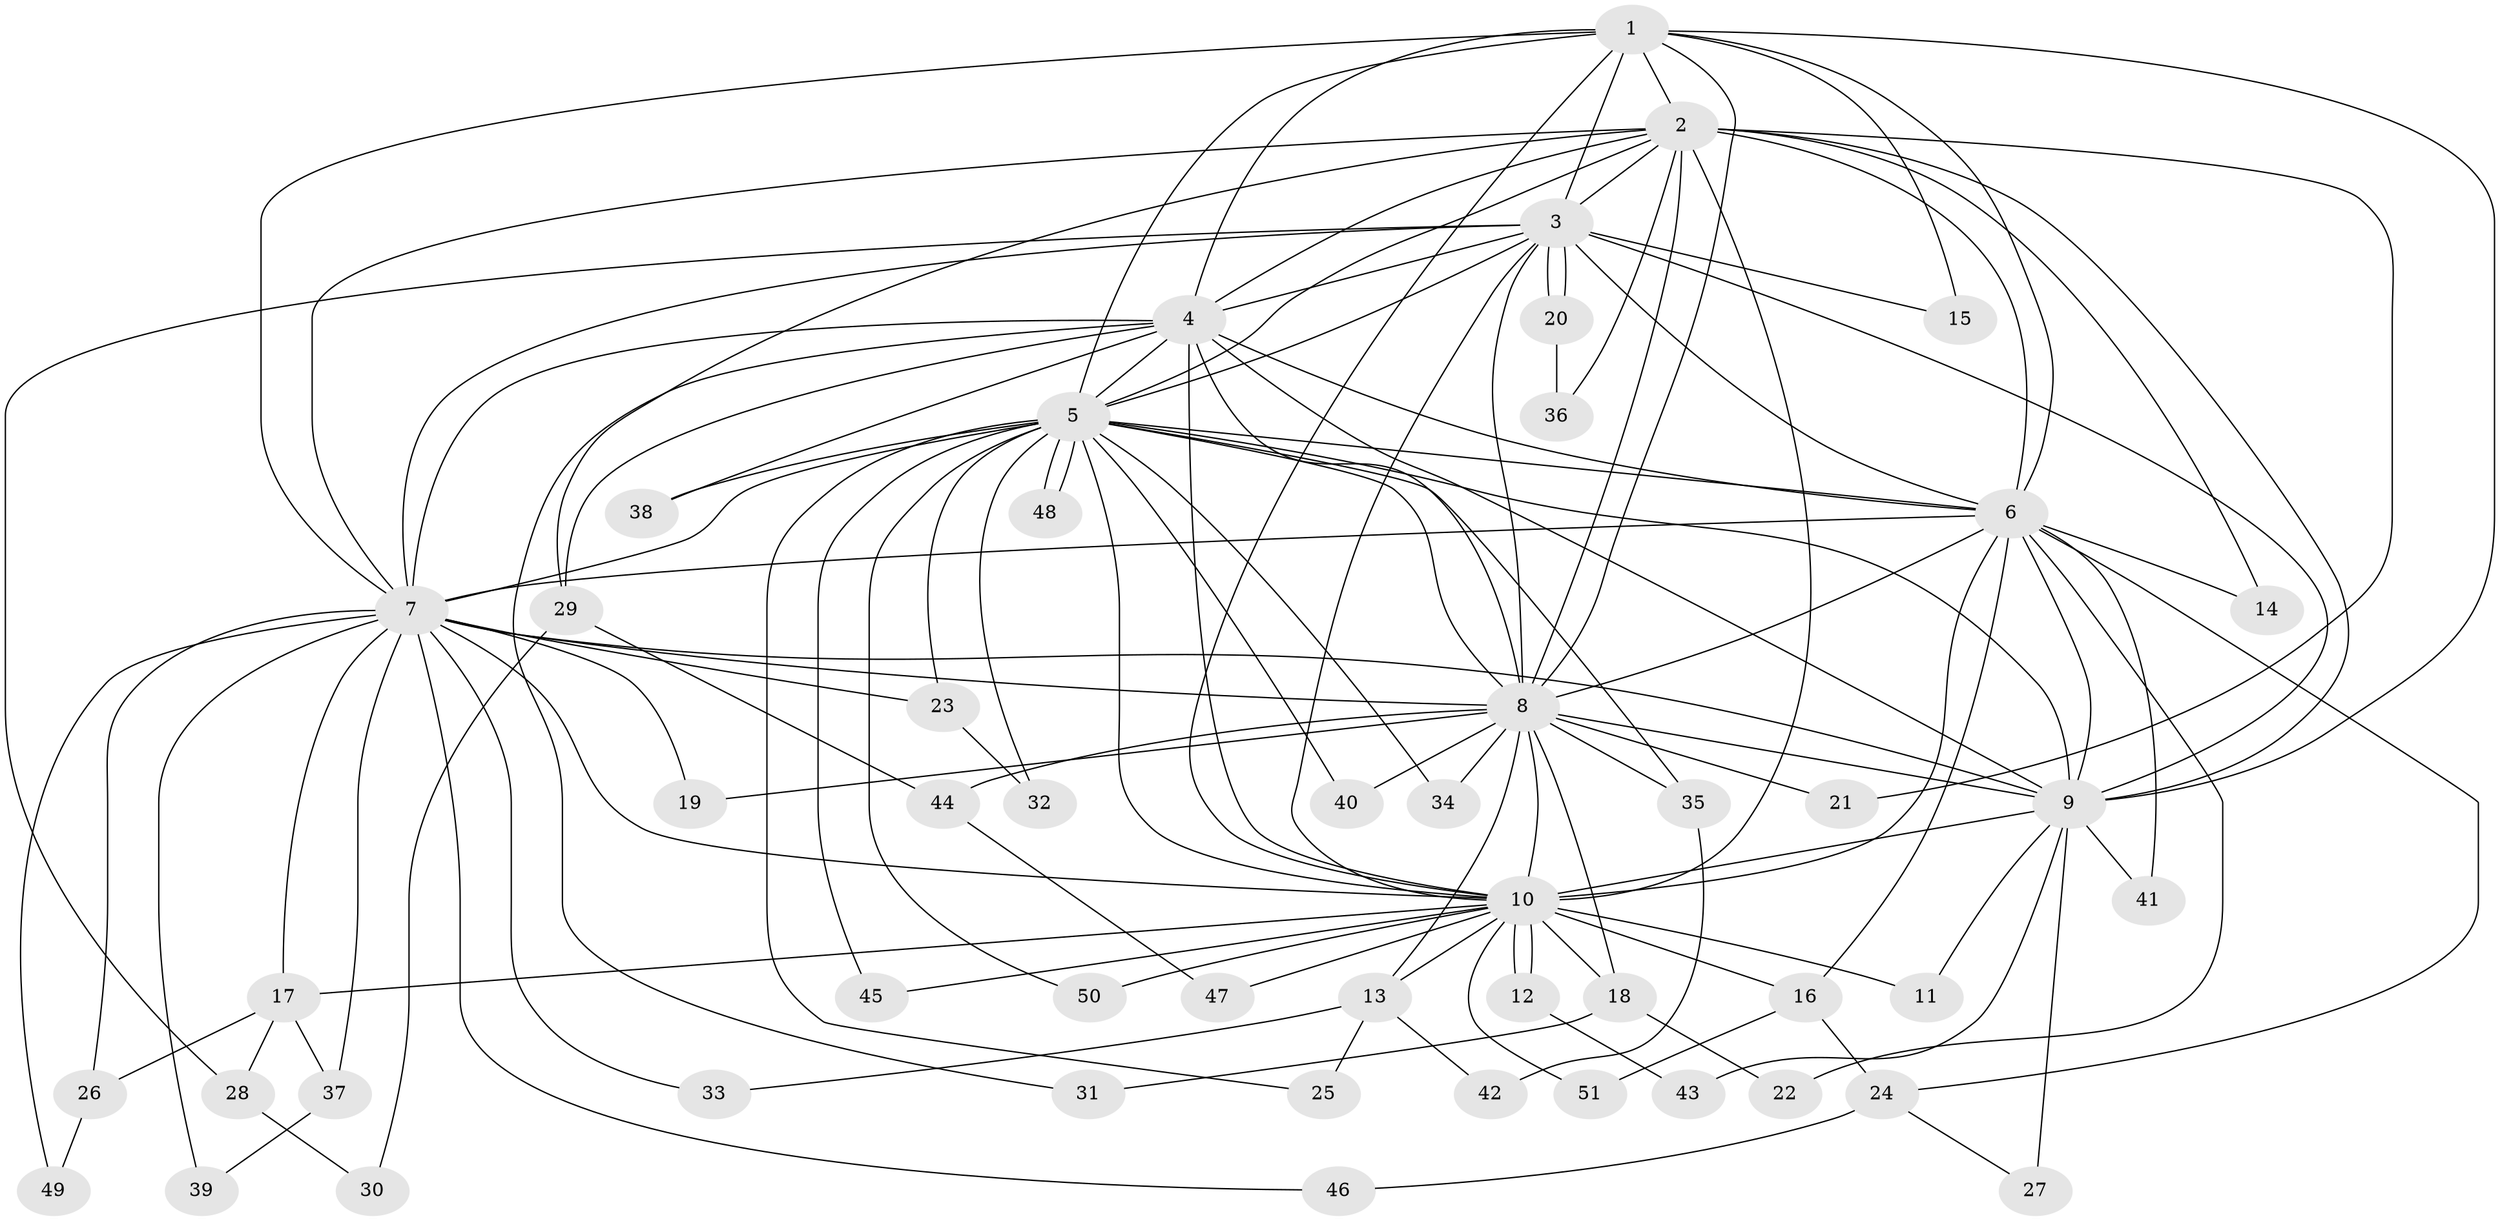 // Generated by graph-tools (version 1.1) at 2025/49/03/09/25 03:49:40]
// undirected, 51 vertices, 127 edges
graph export_dot {
graph [start="1"]
  node [color=gray90,style=filled];
  1;
  2;
  3;
  4;
  5;
  6;
  7;
  8;
  9;
  10;
  11;
  12;
  13;
  14;
  15;
  16;
  17;
  18;
  19;
  20;
  21;
  22;
  23;
  24;
  25;
  26;
  27;
  28;
  29;
  30;
  31;
  32;
  33;
  34;
  35;
  36;
  37;
  38;
  39;
  40;
  41;
  42;
  43;
  44;
  45;
  46;
  47;
  48;
  49;
  50;
  51;
  1 -- 2;
  1 -- 3;
  1 -- 4;
  1 -- 5;
  1 -- 6;
  1 -- 7;
  1 -- 8;
  1 -- 9;
  1 -- 10;
  1 -- 15;
  2 -- 3;
  2 -- 4;
  2 -- 5;
  2 -- 6;
  2 -- 7;
  2 -- 8;
  2 -- 9;
  2 -- 10;
  2 -- 14;
  2 -- 21;
  2 -- 29;
  2 -- 36;
  3 -- 4;
  3 -- 5;
  3 -- 6;
  3 -- 7;
  3 -- 8;
  3 -- 9;
  3 -- 10;
  3 -- 15;
  3 -- 20;
  3 -- 20;
  3 -- 28;
  4 -- 5;
  4 -- 6;
  4 -- 7;
  4 -- 8;
  4 -- 9;
  4 -- 10;
  4 -- 29;
  4 -- 31;
  4 -- 38;
  5 -- 6;
  5 -- 7;
  5 -- 8;
  5 -- 9;
  5 -- 10;
  5 -- 23;
  5 -- 25;
  5 -- 32;
  5 -- 34;
  5 -- 35;
  5 -- 38;
  5 -- 40;
  5 -- 45;
  5 -- 48;
  5 -- 48;
  5 -- 50;
  6 -- 7;
  6 -- 8;
  6 -- 9;
  6 -- 10;
  6 -- 14;
  6 -- 16;
  6 -- 22;
  6 -- 24;
  6 -- 41;
  7 -- 8;
  7 -- 9;
  7 -- 10;
  7 -- 17;
  7 -- 19;
  7 -- 23;
  7 -- 26;
  7 -- 33;
  7 -- 37;
  7 -- 39;
  7 -- 46;
  7 -- 49;
  8 -- 9;
  8 -- 10;
  8 -- 13;
  8 -- 18;
  8 -- 19;
  8 -- 21;
  8 -- 34;
  8 -- 35;
  8 -- 40;
  8 -- 44;
  9 -- 10;
  9 -- 11;
  9 -- 27;
  9 -- 41;
  9 -- 43;
  10 -- 11;
  10 -- 12;
  10 -- 12;
  10 -- 13;
  10 -- 16;
  10 -- 17;
  10 -- 18;
  10 -- 45;
  10 -- 47;
  10 -- 50;
  10 -- 51;
  12 -- 43;
  13 -- 25;
  13 -- 33;
  13 -- 42;
  16 -- 24;
  16 -- 51;
  17 -- 26;
  17 -- 28;
  17 -- 37;
  18 -- 22;
  18 -- 31;
  20 -- 36;
  23 -- 32;
  24 -- 27;
  24 -- 46;
  26 -- 49;
  28 -- 30;
  29 -- 30;
  29 -- 44;
  35 -- 42;
  37 -- 39;
  44 -- 47;
}
